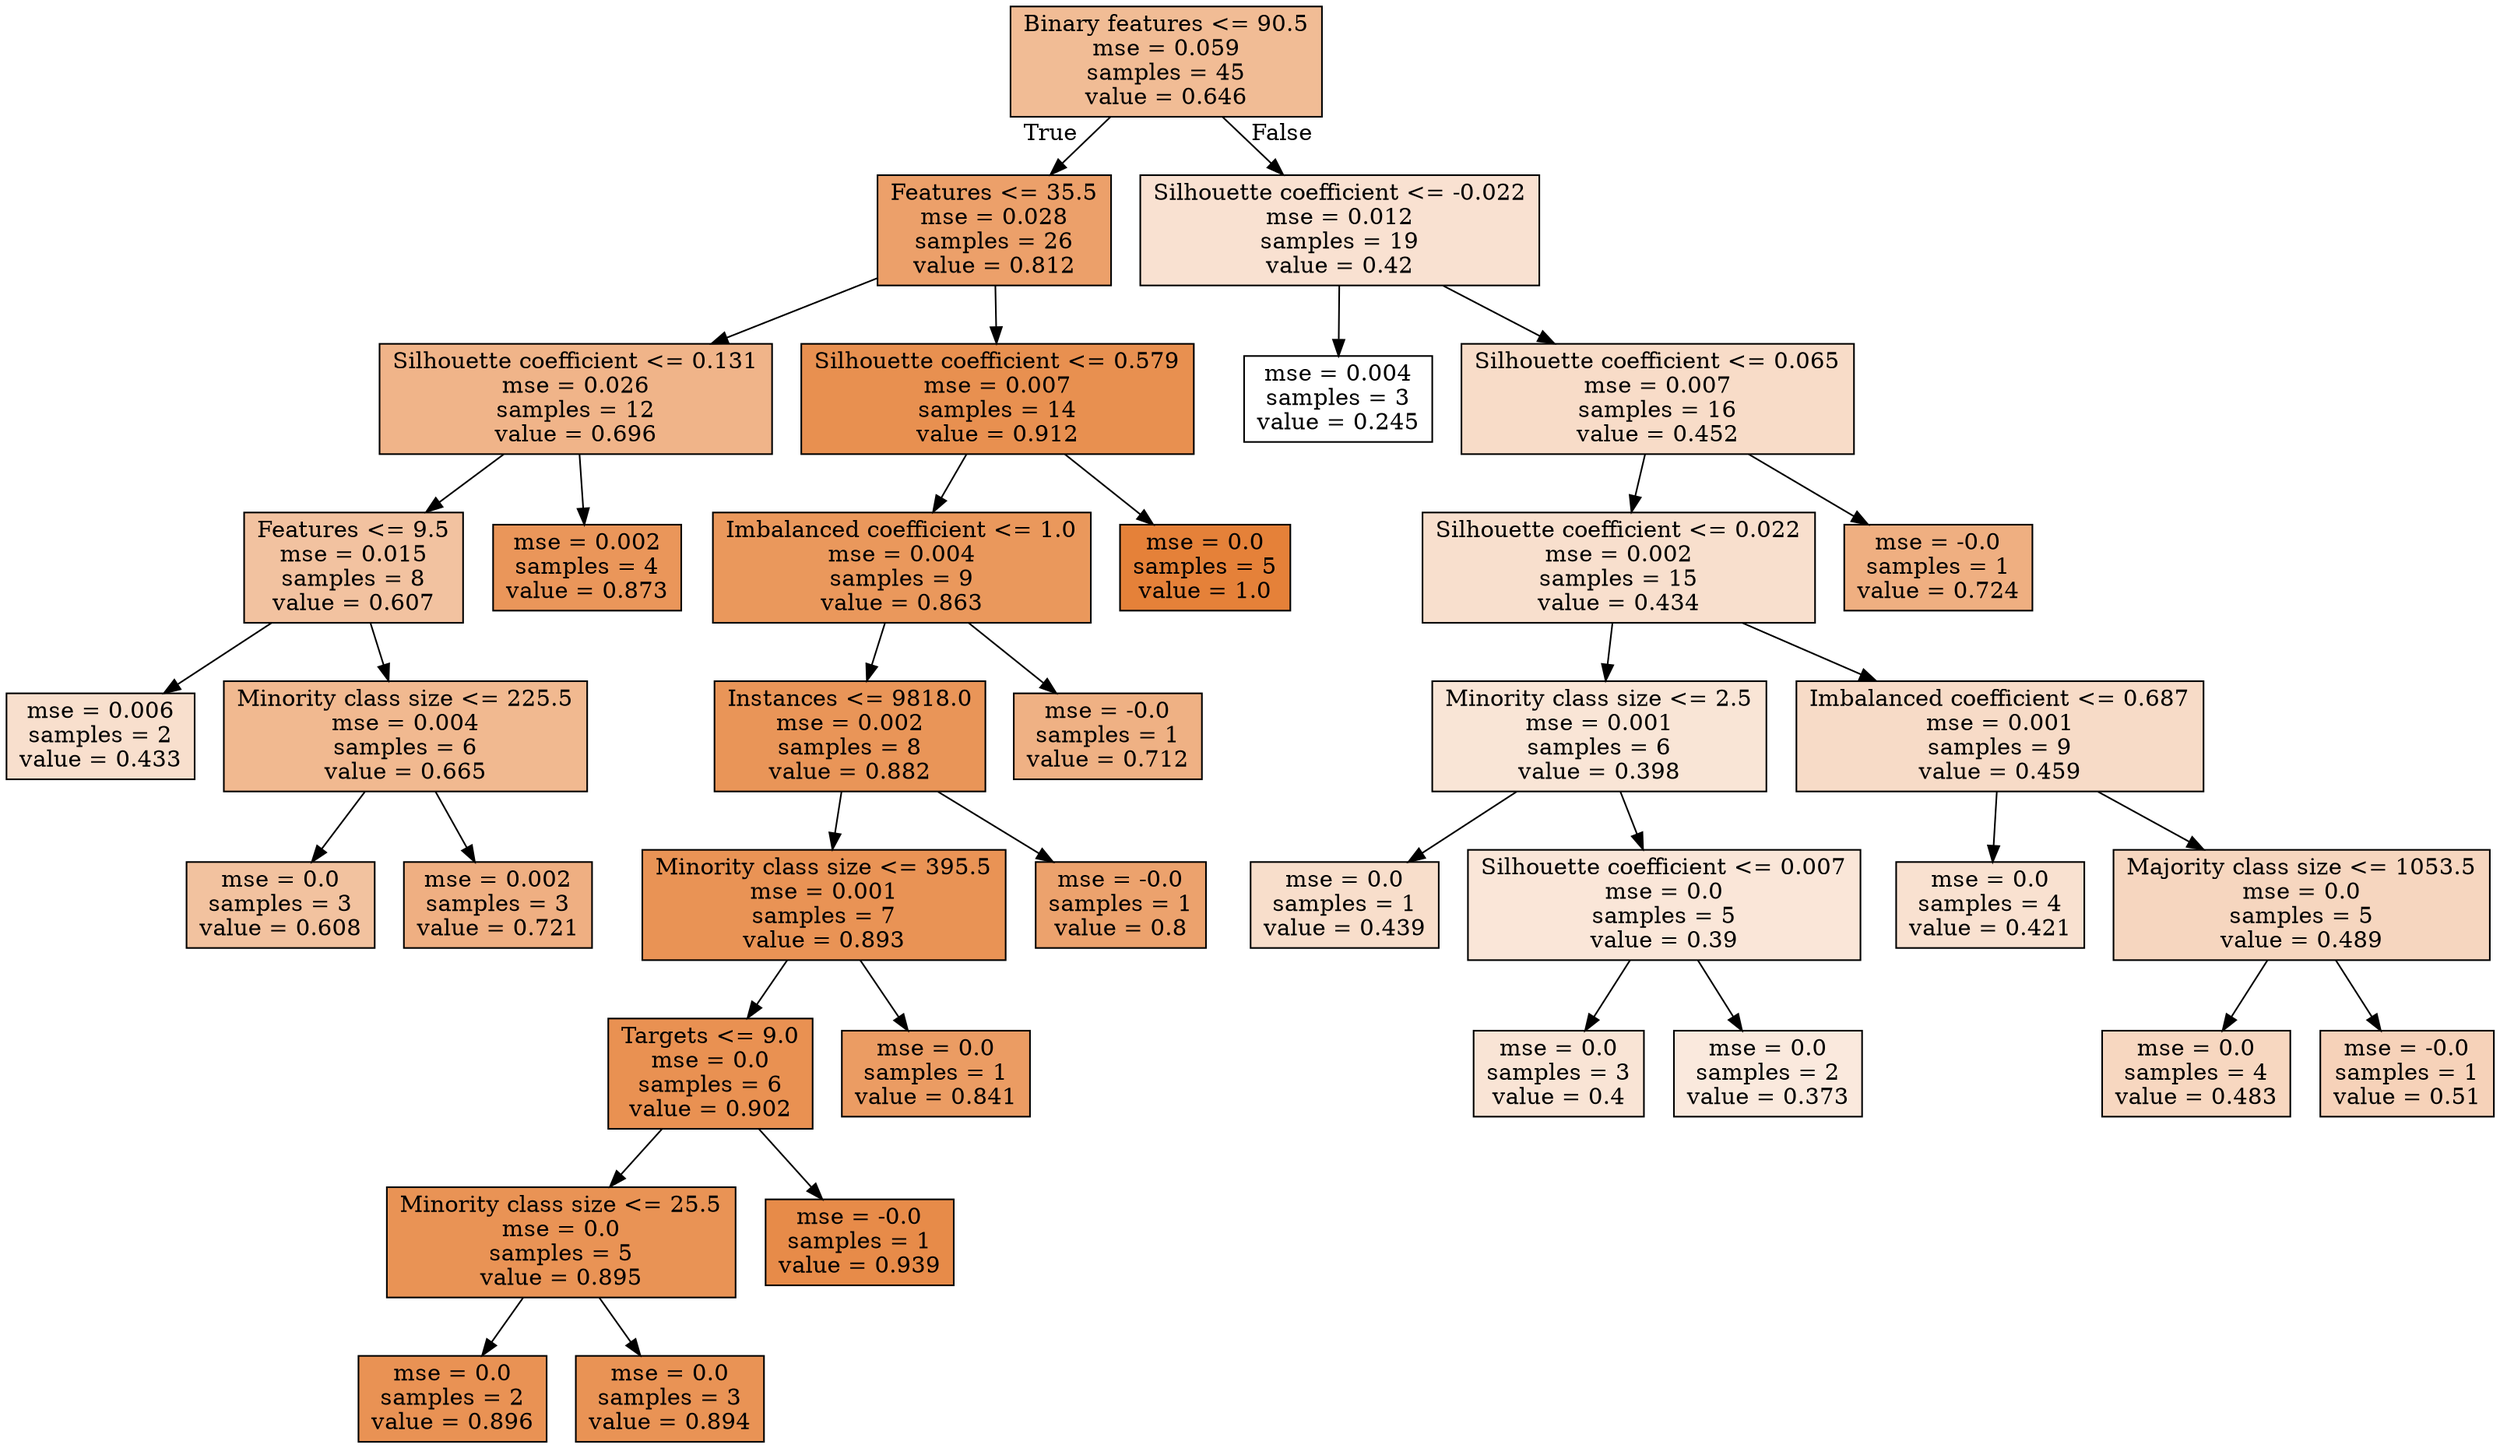digraph Tree {
node [shape=box, style="filled", color="black"] ;
0 [label="Binary features <= 90.5\nmse = 0.059\nsamples = 45\nvalue = 0.646", fillcolor="#e5813988"] ;
1 [label="Features <= 35.5\nmse = 0.028\nsamples = 26\nvalue = 0.812", fillcolor="#e58139c0"] ;
0 -> 1 [labeldistance=2.5, labelangle=45, headlabel="True"] ;
2 [label="Silhouette coefficient <= 0.131\nmse = 0.026\nsamples = 12\nvalue = 0.696", fillcolor="#e5813998"] ;
1 -> 2 ;
3 [label="Features <= 9.5\nmse = 0.015\nsamples = 8\nvalue = 0.607", fillcolor="#e581397a"] ;
2 -> 3 ;
4 [label="mse = 0.006\nsamples = 2\nvalue = 0.433", fillcolor="#e5813940"] ;
3 -> 4 ;
5 [label="Minority class size <= 225.5\nmse = 0.004\nsamples = 6\nvalue = 0.665", fillcolor="#e581398e"] ;
3 -> 5 ;
6 [label="mse = 0.0\nsamples = 3\nvalue = 0.608", fillcolor="#e581397b"] ;
5 -> 6 ;
7 [label="mse = 0.002\nsamples = 3\nvalue = 0.721", fillcolor="#e58139a1"] ;
5 -> 7 ;
8 [label="mse = 0.002\nsamples = 4\nvalue = 0.873", fillcolor="#e58139d4"] ;
2 -> 8 ;
9 [label="Silhouette coefficient <= 0.579\nmse = 0.007\nsamples = 14\nvalue = 0.912", fillcolor="#e58139e1"] ;
1 -> 9 ;
10 [label="Imbalanced coefficient <= 1.0\nmse = 0.004\nsamples = 9\nvalue = 0.863", fillcolor="#e58139d1"] ;
9 -> 10 ;
11 [label="Instances <= 9818.0\nmse = 0.002\nsamples = 8\nvalue = 0.882", fillcolor="#e58139d7"] ;
10 -> 11 ;
12 [label="Minority class size <= 395.5\nmse = 0.001\nsamples = 7\nvalue = 0.893", fillcolor="#e58139db"] ;
11 -> 12 ;
13 [label="Targets <= 9.0\nmse = 0.0\nsamples = 6\nvalue = 0.902", fillcolor="#e58139de"] ;
12 -> 13 ;
14 [label="Minority class size <= 25.5\nmse = 0.0\nsamples = 5\nvalue = 0.895", fillcolor="#e58139db"] ;
13 -> 14 ;
15 [label="mse = 0.0\nsamples = 2\nvalue = 0.896", fillcolor="#e58139dc"] ;
14 -> 15 ;
16 [label="mse = 0.0\nsamples = 3\nvalue = 0.894", fillcolor="#e58139db"] ;
14 -> 16 ;
17 [label="mse = -0.0\nsamples = 1\nvalue = 0.939", fillcolor="#e58139ea"] ;
13 -> 17 ;
18 [label="mse = 0.0\nsamples = 1\nvalue = 0.841", fillcolor="#e58139c9"] ;
12 -> 18 ;
19 [label="mse = -0.0\nsamples = 1\nvalue = 0.8", fillcolor="#e58139bb"] ;
11 -> 19 ;
20 [label="mse = -0.0\nsamples = 1\nvalue = 0.712", fillcolor="#e581399e"] ;
10 -> 20 ;
21 [label="mse = 0.0\nsamples = 5\nvalue = 1.0", fillcolor="#e58139ff"] ;
9 -> 21 ;
22 [label="Silhouette coefficient <= -0.022\nmse = 0.012\nsamples = 19\nvalue = 0.42", fillcolor="#e581393b"] ;
0 -> 22 [labeldistance=2.5, labelangle=-45, headlabel="False"] ;
23 [label="mse = 0.004\nsamples = 3\nvalue = 0.245", fillcolor="#e5813900"] ;
22 -> 23 ;
24 [label="Silhouette coefficient <= 0.065\nmse = 0.007\nsamples = 16\nvalue = 0.452", fillcolor="#e5813946"] ;
22 -> 24 ;
25 [label="Silhouette coefficient <= 0.022\nmse = 0.002\nsamples = 15\nvalue = 0.434", fillcolor="#e5813940"] ;
24 -> 25 ;
26 [label="Minority class size <= 2.5\nmse = 0.001\nsamples = 6\nvalue = 0.398", fillcolor="#e5813934"] ;
25 -> 26 ;
27 [label="mse = 0.0\nsamples = 1\nvalue = 0.439", fillcolor="#e5813942"] ;
26 -> 27 ;
28 [label="Silhouette coefficient <= 0.007\nmse = 0.0\nsamples = 5\nvalue = 0.39", fillcolor="#e5813931"] ;
26 -> 28 ;
29 [label="mse = 0.0\nsamples = 3\nvalue = 0.4", fillcolor="#e5813935"] ;
28 -> 29 ;
30 [label="mse = 0.0\nsamples = 2\nvalue = 0.373", fillcolor="#e581392b"] ;
28 -> 30 ;
31 [label="Imbalanced coefficient <= 0.687\nmse = 0.001\nsamples = 9\nvalue = 0.459", fillcolor="#e5813948"] ;
25 -> 31 ;
32 [label="mse = 0.0\nsamples = 4\nvalue = 0.421", fillcolor="#e581393c"] ;
31 -> 32 ;
33 [label="Majority class size <= 1053.5\nmse = 0.0\nsamples = 5\nvalue = 0.489", fillcolor="#e5813952"] ;
31 -> 33 ;
34 [label="mse = 0.0\nsamples = 4\nvalue = 0.483", fillcolor="#e5813950"] ;
33 -> 34 ;
35 [label="mse = -0.0\nsamples = 1\nvalue = 0.51", fillcolor="#e581395a"] ;
33 -> 35 ;
36 [label="mse = -0.0\nsamples = 1\nvalue = 0.724", fillcolor="#e58139a2"] ;
24 -> 36 ;
}